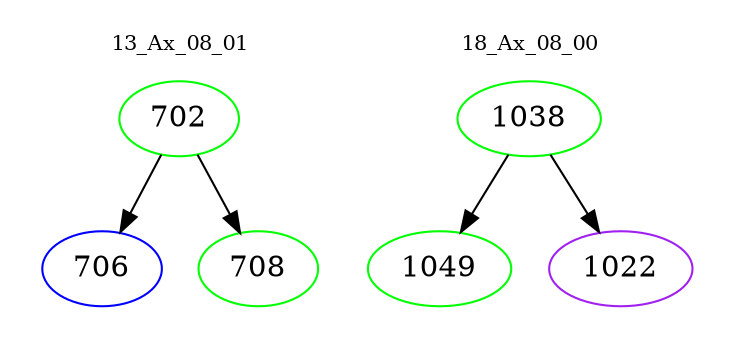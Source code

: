 digraph{
subgraph cluster_0 {
color = white
label = "13_Ax_08_01";
fontsize=10;
T0_702 [label="702", color="green"]
T0_702 -> T0_706 [color="black"]
T0_706 [label="706", color="blue"]
T0_702 -> T0_708 [color="black"]
T0_708 [label="708", color="green"]
}
subgraph cluster_1 {
color = white
label = "18_Ax_08_00";
fontsize=10;
T1_1038 [label="1038", color="green"]
T1_1038 -> T1_1049 [color="black"]
T1_1049 [label="1049", color="green"]
T1_1038 -> T1_1022 [color="black"]
T1_1022 [label="1022", color="purple"]
}
}
